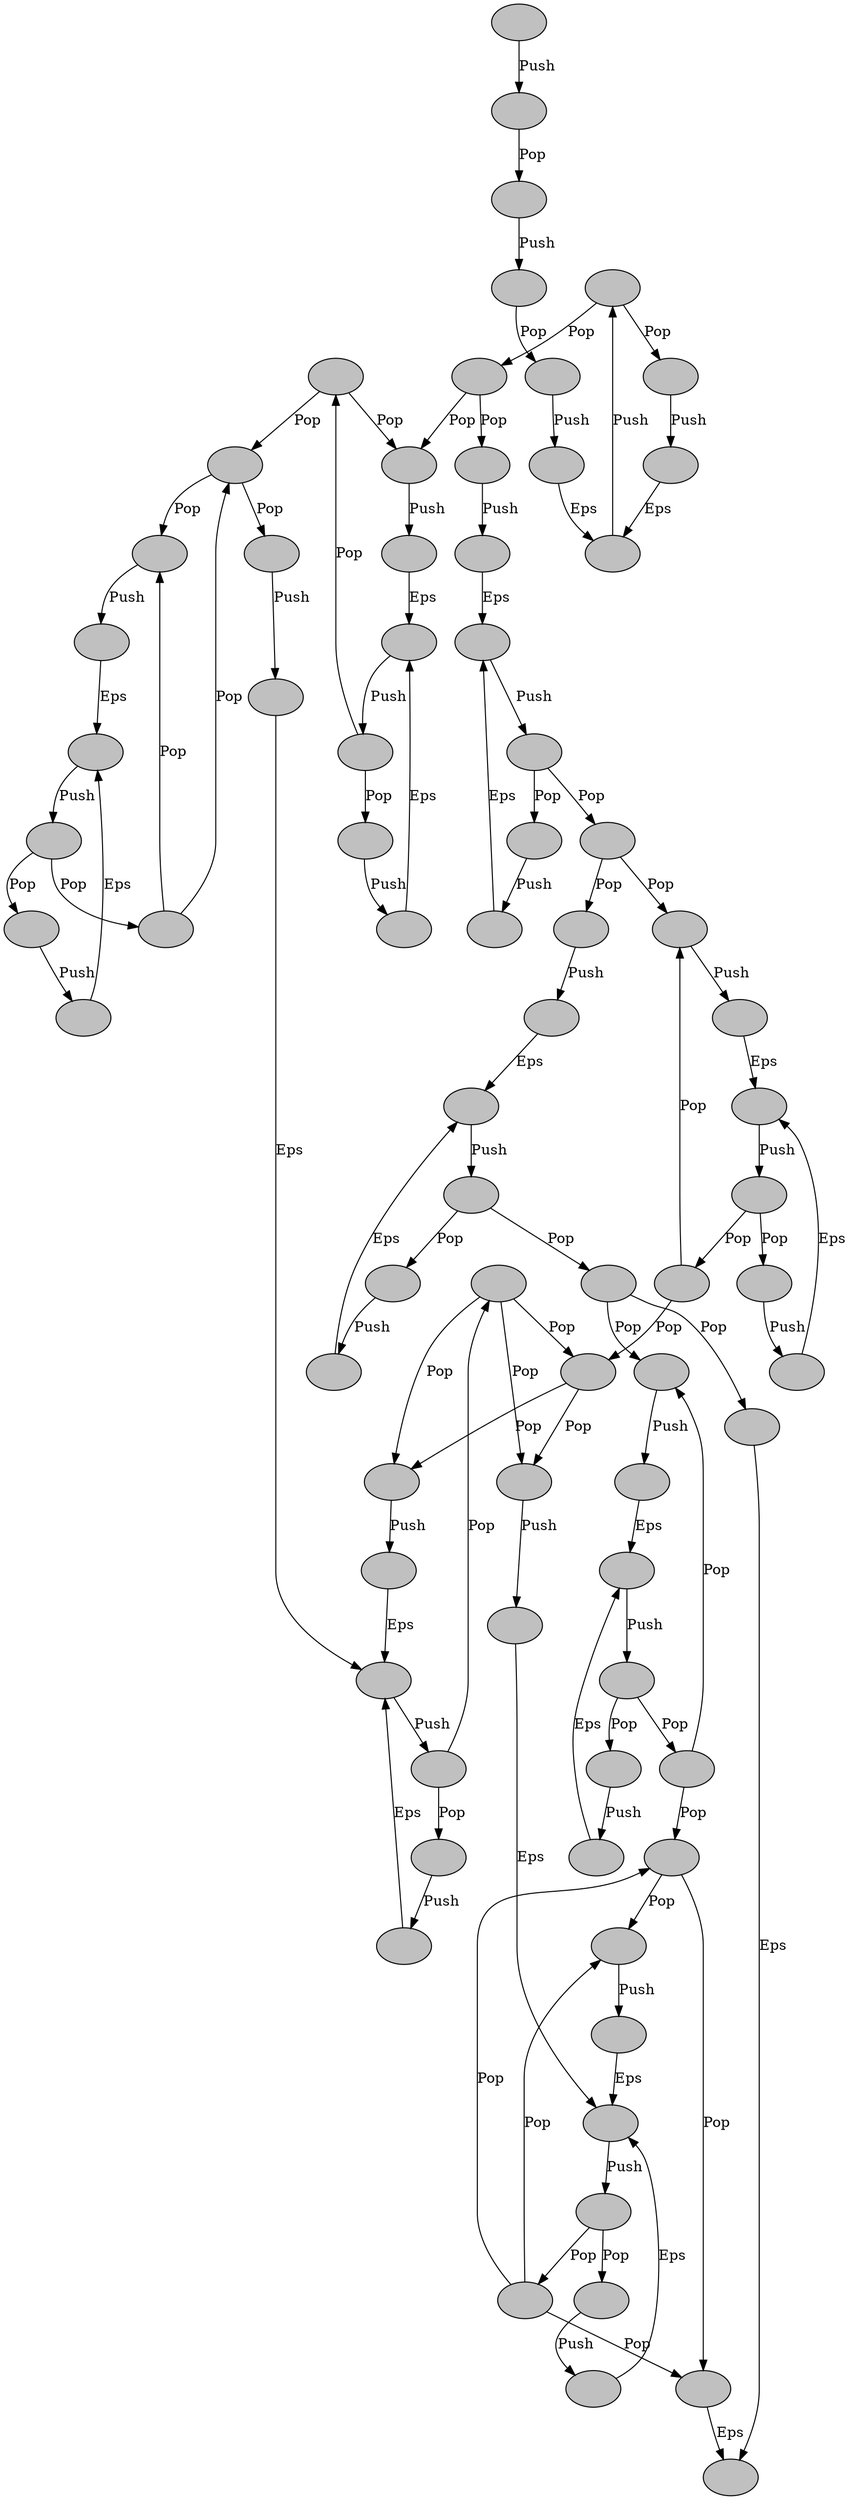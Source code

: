 digraph BST {-1214579093 [label = "", style = filled, fillcolor = gray];
-1911203593 [label = "", style = filled, fillcolor = gray];
1836740385 [label = "", style = filled, fillcolor = gray];
797019843 [label = "", style = filled, fillcolor = gray];
1836740385 [label = "", style = filled, fillcolor = gray];
-1249990044 [label = "", style = filled, fillcolor = gray];
1160032744 [label = "", style = filled, fillcolor = gray];
-1102666979 [label = "", style = filled, fillcolor = gray];
-97531565 [label = "", style = filled, fillcolor = gray];
383590745 [label = "", style = filled, fillcolor = gray];
1029005510 [label = "", style = filled, fillcolor = gray];
-183773717 [label = "", style = filled, fillcolor = gray];
1354961700 [label = "", style = filled, fillcolor = gray];
357940119 [label = "", style = filled, fillcolor = gray];
-1627392228 [label = "", style = filled, fillcolor = gray];
-2015970560 [label = "", style = filled, fillcolor = gray];
2049300803 [label = "", style = filled, fillcolor = gray];
1160032744 [label = "", style = filled, fillcolor = gray];
-159630690 [label = "", style = filled, fillcolor = gray];
-1214579093 [label = "", style = filled, fillcolor = gray];
-183773717 [label = "", style = filled, fillcolor = gray];
1399917207 [label = "", style = filled, fillcolor = gray];
-1648537203 [label = "", style = filled, fillcolor = gray];
1885388389 [label = "", style = filled, fillcolor = gray];
594352968 [label = "", style = filled, fillcolor = gray];
-97531565 [label = "", style = filled, fillcolor = gray];
1374313496 [label = "", style = filled, fillcolor = gray];
1478507985 [label = "", style = filled, fillcolor = gray];
-649028429 [label = "", style = filled, fillcolor = gray];
1277459509 [label = "", style = filled, fillcolor = gray];
-567914404 [label = "", style = filled, fillcolor = gray];
-1259315256 [label = "", style = filled, fillcolor = gray];
-463007145 [label = "", style = filled, fillcolor = gray];
981385558 [label = "", style = filled, fillcolor = gray];
938973838 [label = "", style = filled, fillcolor = gray];
1160032744 [label = "", style = filled, fillcolor = gray];
-1640001531 [label = "", style = filled, fillcolor = gray];
-1933136706 [label = "", style = filled, fillcolor = gray];
119501765 [label = "", style = filled, fillcolor = gray];
1684393587 [label = "", style = filled, fillcolor = gray];
-994356830 [label = "", style = filled, fillcolor = gray];
1399917207 [label = "", style = filled, fillcolor = gray];
727343895 [label = "", style = filled, fillcolor = gray];
-649028429 [label = "", style = filled, fillcolor = gray];
-2131580783 [label = "", style = filled, fillcolor = gray];
-233215225 [label = "", style = filled, fillcolor = gray];
1171021338 [label = "", style = filled, fillcolor = gray];
-1627392228 [label = "", style = filled, fillcolor = gray];
1697877308 [label = "", style = filled, fillcolor = gray];
2049300803 [label = "", style = filled, fillcolor = gray];
-1313166839 [label = "", style = filled, fillcolor = gray];
-231602293 [label = "", style = filled, fillcolor = gray];
-1644951639 [label = "", style = filled, fillcolor = gray];
-2004614969 [label = "", style = filled, fillcolor = gray];
-2086906691 [label = "", style = filled, fillcolor = gray];
-1027329700 [label = "", style = filled, fillcolor = gray];
981385558 [label = "", style = filled, fillcolor = gray];
1210998512 [label = "", style = filled, fillcolor = gray];
1210998512 [label = "", style = filled, fillcolor = gray];
1836740385 [label = "", style = filled, fillcolor = gray];
1354961700 [label = "", style = filled, fillcolor = gray];
-2085789584 [label = "", style = filled, fillcolor = gray];
-441841256 [label = "", style = filled, fillcolor = gray];
2047292706 [label = "", style = filled, fillcolor = gray];
1277459509 [label = "", style = filled, fillcolor = gray];
1684393587 [label = "", style = filled, fillcolor = gray];
-2131580783 [label = "", style = filled, fillcolor = gray];
594352968 [label = "", style = filled, fillcolor = gray];
2088834177 [label = "", style = filled, fillcolor = gray];
938973838 [label = "", style = filled, fillcolor = gray];
357940119 [label = "", style = filled, fillcolor = gray];
97410743 [label = "", style = filled, fillcolor = gray];
1399917207 [label = "", style = filled, fillcolor = gray];
-1315816337 [label = "", style = filled, fillcolor = gray];
226907725 [label = "", style = filled, fillcolor = gray];
-1215233474 [label = "", style = filled, fillcolor = gray];
1759367521 [label = "", style = filled, fillcolor = gray];
1601884922 [label = "", style = filled, fillcolor = gray];
-233215225 [label = "", style = filled, fillcolor = gray];
284042672 [label = "", style = filled, fillcolor = gray];
1601884922 [label = "", style = filled, fillcolor = gray];
594352968 [label = "", style = filled, fillcolor = gray];
-159630690 [label = "", style = filled, fillcolor = gray];
-231602293 [label = "", style = filled, fillcolor = gray];
727343895 [label = "", style = filled, fillcolor = gray];
-2108679764 [label = "", style = filled, fillcolor = gray];
-2108679764 [label = "", style = filled, fillcolor = gray];
-2085789584 [label = "", style = filled, fillcolor = gray];
299815796 [label = "", style = filled, fillcolor = gray];
-1454179818 [label = "", style = filled, fillcolor = gray];
1423394548 [label = "", style = filled, fillcolor = gray];
226907725 [label = "", style = filled, fillcolor = gray];
-2085789584 [label = "", style = filled, fillcolor = gray];
357940119 [label = "", style = filled, fillcolor = gray];
-863810334 [label = "", style = filled, fillcolor = gray];
383590745 [label = "", style = filled, fillcolor = gray];
-1911203593 [label = "", style = filled, fillcolor = gray];
-441841256 [label = "", style = filled, fillcolor = gray];
-1259315256 [label = "", style = filled, fillcolor = gray];
-1783714328 [label = "", style = filled, fillcolor = gray];
-1381113012 [label = "", style = filled, fillcolor = gray];
299815796 [label = "", style = filled, fillcolor = gray];
-895640483 [label = "", style = filled, fillcolor = gray];
1210998512 [label = "", style = filled, fillcolor = gray];
-36032212 [label = "", style = filled, fillcolor = gray];
-1627392228 [label = "", style = filled, fillcolor = gray];
-1315816337 [label = "", style = filled, fillcolor = gray];
-1313166839 [label = "", style = filled, fillcolor = gray];
797019843 [label = "", style = filled, fillcolor = gray];
797152741 [label = "", style = filled, fillcolor = gray];
-2085789584 [label = "", style = filled, fillcolor = gray];
-463007145 [label = "", style = filled, fillcolor = gray];
242281370 [label = "", style = filled, fillcolor = gray];
891556264 [label = "", style = filled, fillcolor = gray];
1885388389 [label = "", style = filled, fillcolor = gray];
-1644951639 [label = "", style = filled, fillcolor = gray];
2047292706 [label = "", style = filled, fillcolor = gray];
-1841621125 [label = "", style = filled, fillcolor = gray];
-1454179818 [label = "", style = filled, fillcolor = gray];
1210998512 [label = "", style = filled, fillcolor = gray];
-1648537203 [label = "", style = filled, fillcolor = gray];
1354961700 [label = "", style = filled, fillcolor = gray];
985681661 [label = "", style = filled, fillcolor = gray];
1374313496 [label = "", style = filled, fillcolor = gray];
-1102666979 [label = "", style = filled, fillcolor = gray];
-159630690 [label = "", style = filled, fillcolor = gray];
-2108679764 [label = "", style = filled, fillcolor = gray];
-1933136706 [label = "", style = filled, fillcolor = gray];
-2015970560 [label = "", style = filled, fillcolor = gray];
-829240397 [label = "", style = filled, fillcolor = gray];
-1640001531 [label = "", style = filled, fillcolor = gray];
2088834177 [label = "", style = filled, fillcolor = gray];
797019843 [label = "", style = filled, fillcolor = gray];
-1381113012 [label = "", style = filled, fillcolor = gray];
797019843 [label = "", style = filled, fillcolor = gray];
299815796 [label = "", style = filled, fillcolor = gray];
-2004614969 [label = "", style = filled, fillcolor = gray];
-1648537203 [label = "", style = filled, fillcolor = gray];
-2086906691 [label = "", style = filled, fillcolor = gray];
985681661 [label = "", style = filled, fillcolor = gray];
1601884922 [label = "", style = filled, fillcolor = gray];
-233215225 [label = "", style = filled, fillcolor = gray];
-1315816337 [label = "", style = filled, fillcolor = gray];
1029005510 [label = "", style = filled, fillcolor = gray];
-1313166839 [label = "", style = filled, fillcolor = gray];
-1381113012 [label = "", style = filled, fillcolor = gray];
-829240397 [label = "", style = filled, fillcolor = gray];
1171021338 [label = "", style = filled, fillcolor = gray];
-1381113012 [label = "", style = filled, fillcolor = gray];
797152741 [label = "", style = filled, fillcolor = gray];
891556264 [label = "", style = filled, fillcolor = gray];
-36032212 [label = "", style = filled, fillcolor = gray];
-1384438260 [label = "", style = filled, fillcolor = gray];
383590745 [label = "", style = filled, fillcolor = gray];
-2083582782 [label = "", style = filled, fillcolor = gray];
-863810334 [label = "", style = filled, fillcolor = gray];
-1102666979 [label = "", style = filled, fillcolor = gray];
1697877308 [label = "", style = filled, fillcolor = gray];
-2015970560 [label = "", style = filled, fillcolor = gray];
-1640001531 [label = "", style = filled, fillcolor = gray];
-1215233474 [label = "", style = filled, fillcolor = gray];
1478507985 [label = "", style = filled, fillcolor = gray];
1478507985 [label = "", style = filled, fillcolor = gray];
1423394548 [label = "", style = filled, fillcolor = gray];
1423394548 [label = "", style = filled, fillcolor = gray];
1759367521 [label = "", style = filled, fillcolor = gray];
797152741 [label = "", style = filled, fillcolor = gray];
-1384438260 [label = "", style = filled, fillcolor = gray];
-1214812718 [label = "", style = filled, fillcolor = gray];
-2083582782 [label = "", style = filled, fillcolor = gray];
-1249990044 [label = "", style = filled, fillcolor = gray];
-895640483 [label = "", style = filled, fillcolor = gray];
1759367521 [label = "", style = filled, fillcolor = gray];
985681661 [label = "", style = filled, fillcolor = gray];
-1027329700 [label = "", style = filled, fillcolor = gray];
284042672 [label = "", style = filled, fillcolor = gray];
97410743 [label = "", style = filled, fillcolor = gray];
-2004614969 [label = "", style = filled, fillcolor = gray];
383590745 [label = "", style = filled, fillcolor = gray];
-1214812718 [label = "", style = filled, fillcolor = gray];
-231602293 [label = "", style = filled, fillcolor = gray];
-994356830 [label = "", style = filled, fillcolor = gray];
-1841621125 [label = "", style = filled, fillcolor = gray];
-2063478352 [label = "", style = filled, fillcolor = gray];
1684393587 [label = "", style = filled, fillcolor = gray];
727343895 [label = "", style = filled, fillcolor = gray];
-1214812718 [label = "", style = filled, fillcolor = gray];
-2131580783 [label = "", style = filled, fillcolor = gray];
-2131580783 [label = "", style = filled, fillcolor = gray];
1601884922 [label = "", style = filled, fillcolor = gray];
-2063478352 [label = "", style = filled, fillcolor = gray];
-441841256 [label = "", style = filled, fillcolor = gray];
-1783714328 [label = "", style = filled, fillcolor = gray];
242281370 [label = "", style = filled, fillcolor = gray];
2047292706 [label = "", style = filled, fillcolor = gray];
-2086906691 [label = "", style = filled, fillcolor = gray];
-1933136706 [label = "", style = filled, fillcolor = gray];
119501765 [label = "", style = filled, fillcolor = gray];
-1214579093 -> -1911203593 [label="Push"];
1836740385 -> 797019843 [label="Pop"];
1836740385 -> -1249990044 [label="Pop"];
1160032744 -> -1102666979 [label="Push"];
-97531565 -> 383590745 [label="Eps"];
1029005510 -> -183773717 [label="Push"];
1354961700 -> 357940119 [label="Pop"];
-1627392228 -> -2015970560 [label="Push"];
2049300803 -> 1160032744 [label="Eps"];
-159630690 -> -1214579093 [label="Pop"];
-183773717 -> 1399917207 [label="Eps"];
-1648537203 -> 1885388389 [label="Pop"];
594352968 -> -97531565 [label="Push"];
1374313496 -> 1478507985 [label="Eps"];
-649028429 -> 1277459509 [label="Push"];
-567914404 -> -1259315256 [label="Push"];
-463007145 -> 981385558 [label="Push"];
938973838 -> 1160032744 [label="Eps"];
-1640001531 -> -1933136706 [label="Pop"];
119501765 -> 1684393587 [label="Eps"];
-994356830 -> 1399917207 [label="Eps"];
727343895 -> -649028429 [label="Pop"];
-2131580783 -> -233215225 [label="Pop"];
1171021338 -> -1627392228 [label="Eps"];
1697877308 -> 2049300803 [label="Push"];
-1313166839 -> -231602293 [label="Pop"];
-1644951639 -> -2004614969 [label="Eps"];
-2086906691 -> -1027329700 [label="Pop"];
981385558 -> 1210998512 [label="Eps"];
1210998512 -> 1836740385 [label="Push"];
1354961700 -> -2085789584 [label="Pop"];
-441841256 -> 2047292706 [label="Push"];
1277459509 -> 1684393587 [label="Eps"];
-2131580783 -> 594352968 [label="Pop"];
2088834177 -> 938973838 [label="Push"];
357940119 -> 97410743 [label="Push"];
1399917207 -> -1315816337 [label="Push"];
226907725 -> -1215233474 [label="Push"];
1759367521 -> 1601884922 [label="Pop"];
-233215225 -> 284042672 [label="Eps"];
1601884922 -> 594352968 [label="Pop"];
-159630690 -> -231602293 [label="Pop"];
727343895 -> -2108679764 [label="Pop"];
-2108679764 -> -2085789584 [label="Pop"];
299815796 -> -1454179818 [label="Push"];
1423394548 -> 226907725 [label="Pop"];
-2085789584 -> 357940119 [label="Pop"];
-863810334 -> 383590745 [label="Eps"];
-1911203593 -> -441841256 [label="Eps"];
-1259315256 -> -1783714328 [label="Pop"];
-1381113012 -> 299815796 [label="Pop"];
-895640483 -> 1210998512 [label="Eps"];
-36032212 -> -1627392228 [label="Eps"];
-1315816337 -> -1313166839 [label="Pop"];
797019843 -> 797152741 [label="Pop"];
-2085789584 -> -463007145 [label="Pop"];
242281370 -> 891556264 [label="Pop"];
1885388389 -> -1644951639 [label="Push"];
2047292706 -> -1841621125 [label="Pop"];
-1454179818 -> 1210998512 [label="Eps"];
-1648537203 -> 1354961700 [label="Pop"];
985681661 -> 1374313496 [label="Push"];
-1102666979 -> -159630690 [label="Pop"];
-2108679764 -> -1933136706 [label="Pop"];
-2015970560 -> -829240397 [label="Pop"];
-1640001531 -> 2088834177 [label="Pop"];
797019843 -> -1381113012 [label="Pop"];
797019843 -> 299815796 [label="Pop"];
-2004614969 -> -1648537203 [label="Push"];
-2086906691 -> 985681661 [label="Pop"];
1601884922 -> -233215225 [label="Pop"];
-1315816337 -> 1029005510 [label="Pop"];
-1313166839 -> -1381113012 [label="Pop"];
-829240397 -> 1171021338 [label="Push"];
-1381113012 -> 797152741 [label="Pop"];
891556264 -> -36032212 [label="Push"];
-1384438260 -> 383590745 [label="Eps"];
-2083582782 -> -863810334 [label="Push"];
-1102666979 -> 1697877308 [label="Pop"];
-2015970560 -> -1640001531 [label="Pop"];
-1215233474 -> 1478507985 [label="Eps"];
1478507985 -> 1423394548 [label="Push"];
1423394548 -> 1759367521 [label="Pop"];
797152741 -> -1384438260 [label="Push"];
-1214812718 -> -2083582782 [label="Pop"];
-1249990044 -> -895640483 [label="Push"];
1759367521 -> 985681661 [label="Pop"];
-1027329700 -> 284042672 [label="Eps"];
97410743 -> -2004614969 [label="Eps"];
383590745 -> -1214812718 [label="Push"];
-231602293 -> -994356830 [label="Push"];
-1841621125 -> -2063478352 [label="Push"];
1684393587 -> 727343895 [label="Push"];
-1214812718 -> -2131580783 [label="Pop"];
-2131580783 -> 1601884922 [label="Pop"];
-2063478352 -> -441841256 [label="Eps"];
-1783714328 -> 242281370 [label="Push"];
2047292706 -> -2086906691 [label="Pop"];
-1933136706 -> 119501765 [label="Push"];
}
